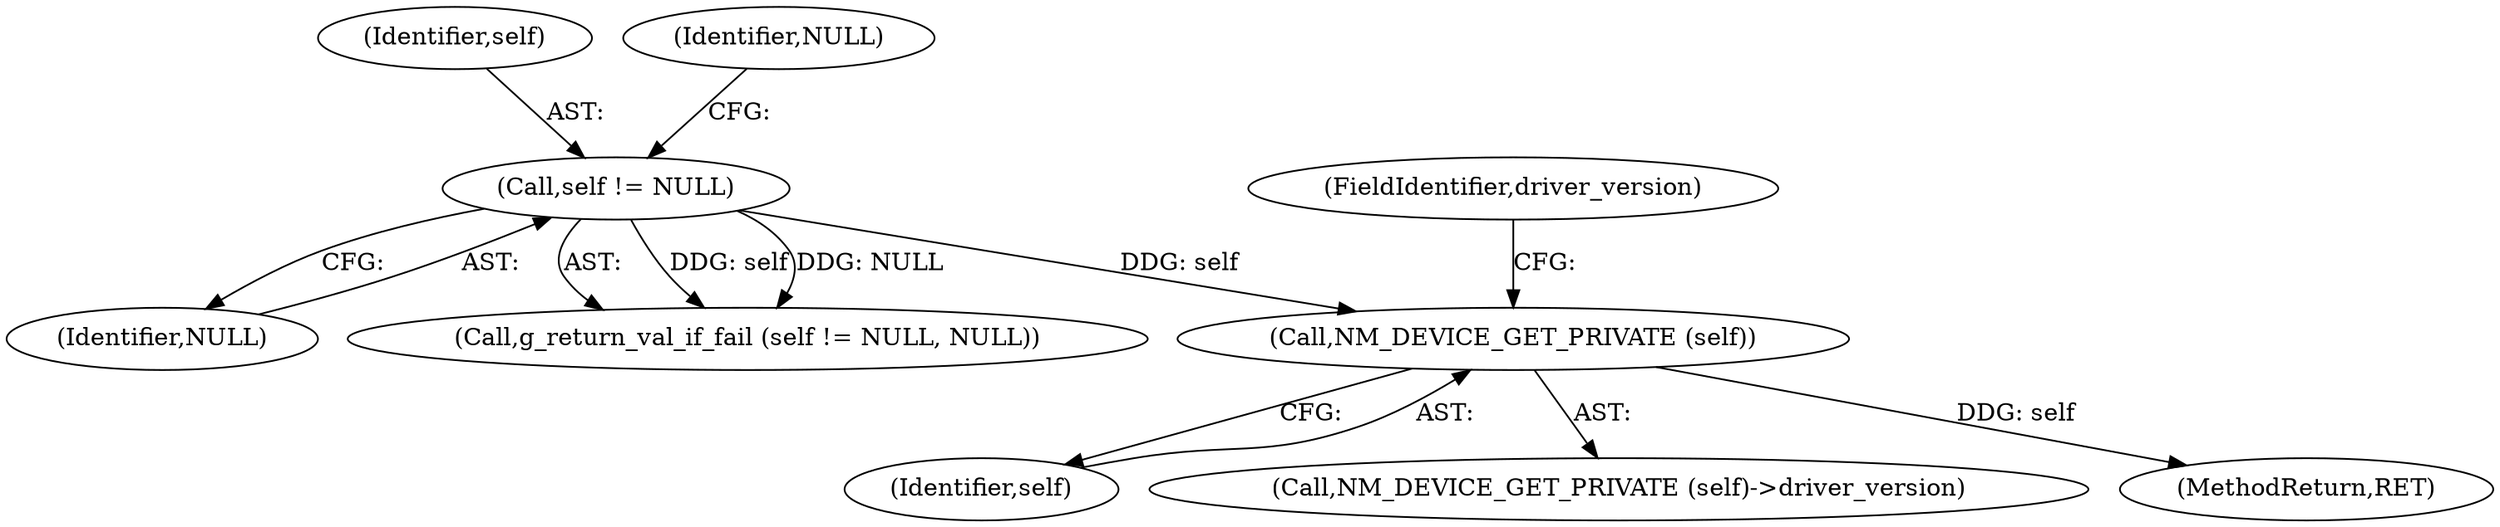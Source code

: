 digraph "0_NetworkManager_d5fc88e573fa58b93034b04d35a2454f5d28cad9@pointer" {
"1000592" [label="(Call,NM_DEVICE_GET_PRIVATE (self))"];
"1000586" [label="(Call,self != NULL)"];
"1000586" [label="(Call,self != NULL)"];
"1000593" [label="(Identifier,self)"];
"1000592" [label="(Call,NM_DEVICE_GET_PRIVATE (self))"];
"1000594" [label="(FieldIdentifier,driver_version)"];
"1000588" [label="(Identifier,NULL)"];
"1000585" [label="(Call,g_return_val_if_fail (self != NULL, NULL))"];
"1000587" [label="(Identifier,self)"];
"1000591" [label="(Call,NM_DEVICE_GET_PRIVATE (self)->driver_version)"];
"1007368" [label="(MethodReturn,RET)"];
"1000589" [label="(Identifier,NULL)"];
"1000592" -> "1000591"  [label="AST: "];
"1000592" -> "1000593"  [label="CFG: "];
"1000593" -> "1000592"  [label="AST: "];
"1000594" -> "1000592"  [label="CFG: "];
"1000592" -> "1007368"  [label="DDG: self"];
"1000586" -> "1000592"  [label="DDG: self"];
"1000586" -> "1000585"  [label="AST: "];
"1000586" -> "1000588"  [label="CFG: "];
"1000587" -> "1000586"  [label="AST: "];
"1000588" -> "1000586"  [label="AST: "];
"1000589" -> "1000586"  [label="CFG: "];
"1000586" -> "1000585"  [label="DDG: self"];
"1000586" -> "1000585"  [label="DDG: NULL"];
}
